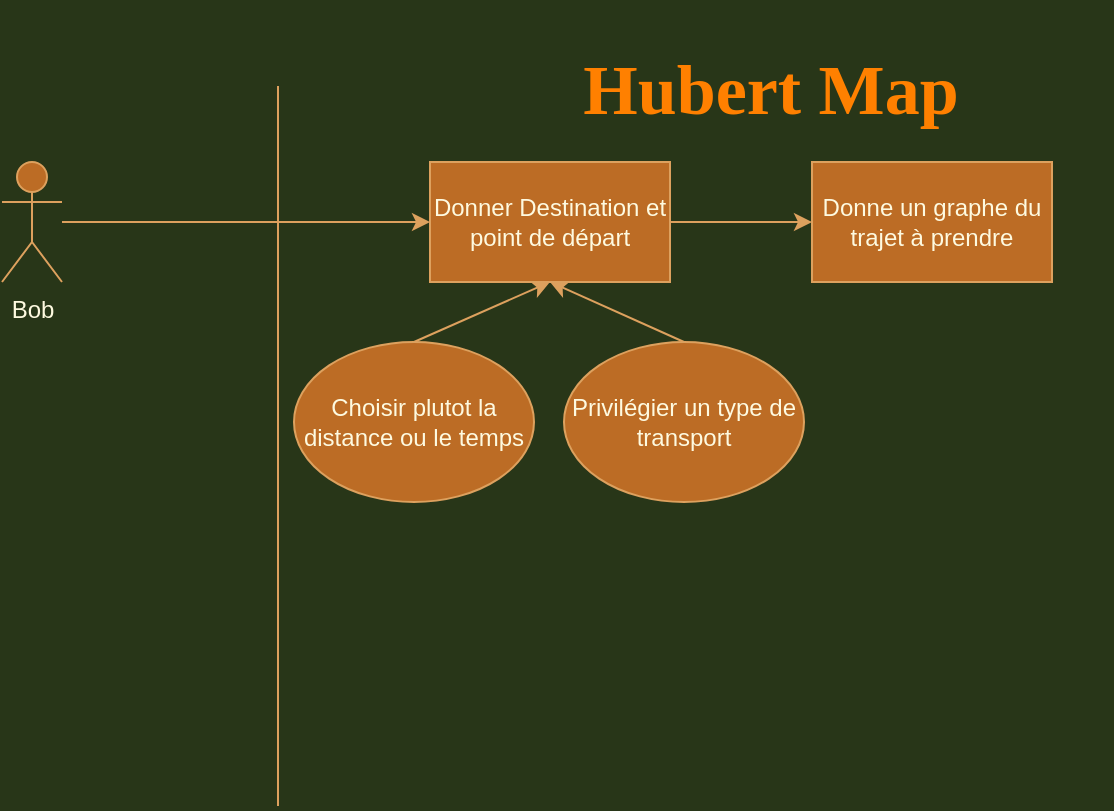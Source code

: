 <mxfile version="18.0.2" type="device"><diagram id="Tex4-CBb8j3FuUx9Lt-r" name="Page-1"><mxGraphModel dx="1038" dy="1733" grid="0" gridSize="10" guides="1" tooltips="1" connect="1" arrows="1" fold="1" page="1" pageScale="1" pageWidth="827" pageHeight="1169" background="#283618" math="0" shadow="0"><root><mxCell id="0"/><mxCell id="1" parent="0"/><mxCell id="YSe6gQM05ChUfIE0bVmh-7" style="edgeStyle=orthogonalEdgeStyle;rounded=0;orthogonalLoop=1;jettySize=auto;html=1;labelBackgroundColor=#283618;strokeColor=#DDA15E;fontColor=#FEFAE0;" edge="1" parent="1" source="YSe6gQM05ChUfIE0bVmh-1" target="YSe6gQM05ChUfIE0bVmh-8"><mxGeometry relative="1" as="geometry"><mxPoint x="470" y="110" as="targetPoint"/></mxGeometry></mxCell><mxCell id="YSe6gQM05ChUfIE0bVmh-1" value="Bob" style="shape=umlActor;verticalLabelPosition=bottom;verticalAlign=top;html=1;outlineConnect=0;fillColor=#BC6C25;strokeColor=#DDA15E;fontColor=#FEFAE0;" vertex="1" parent="1"><mxGeometry x="200" y="80" width="30" height="60" as="geometry"/></mxCell><mxCell id="YSe6gQM05ChUfIE0bVmh-6" value="" style="endArrow=none;html=1;rounded=0;labelBackgroundColor=#283618;strokeColor=#DDA15E;fontColor=#FEFAE0;" edge="1" parent="1"><mxGeometry width="50" height="50" relative="1" as="geometry"><mxPoint x="338" y="402" as="sourcePoint"/><mxPoint x="338" y="42" as="targetPoint"/></mxGeometry></mxCell><mxCell id="YSe6gQM05ChUfIE0bVmh-10" style="edgeStyle=orthogonalEdgeStyle;rounded=0;orthogonalLoop=1;jettySize=auto;html=1;exitX=1;exitY=0.5;exitDx=0;exitDy=0;entryX=0;entryY=0.5;entryDx=0;entryDy=0;labelBackgroundColor=#283618;strokeColor=#DDA15E;fontColor=#FEFAE0;" edge="1" parent="1" source="YSe6gQM05ChUfIE0bVmh-8" target="YSe6gQM05ChUfIE0bVmh-9"><mxGeometry relative="1" as="geometry"/></mxCell><mxCell id="YSe6gQM05ChUfIE0bVmh-8" value="Donner Destination et point de départ" style="rounded=0;whiteSpace=wrap;html=1;fillColor=#BC6C25;strokeColor=#DDA15E;fontColor=#FEFAE0;" vertex="1" parent="1"><mxGeometry x="414" y="80" width="120" height="60" as="geometry"/></mxCell><mxCell id="YSe6gQM05ChUfIE0bVmh-9" value="Donne un graphe du trajet à prendre" style="rounded=0;whiteSpace=wrap;html=1;fillColor=#BC6C25;strokeColor=#DDA15E;fontColor=#FEFAE0;" vertex="1" parent="1"><mxGeometry x="605" y="80" width="120" height="60" as="geometry"/></mxCell><mxCell id="YSe6gQM05ChUfIE0bVmh-11" value="Choisir plutot la distance ou le temps" style="ellipse;whiteSpace=wrap;html=1;fillColor=#BC6C25;strokeColor=#DDA15E;fontColor=#FEFAE0;" vertex="1" parent="1"><mxGeometry x="346" y="170" width="120" height="80" as="geometry"/></mxCell><mxCell id="YSe6gQM05ChUfIE0bVmh-12" value="Privilégier un type de transport" style="ellipse;whiteSpace=wrap;html=1;fillColor=#BC6C25;strokeColor=#DDA15E;fontColor=#FEFAE0;" vertex="1" parent="1"><mxGeometry x="481" y="170" width="120" height="80" as="geometry"/></mxCell><mxCell id="YSe6gQM05ChUfIE0bVmh-13" value="" style="endArrow=classic;html=1;rounded=0;exitX=0.5;exitY=0;exitDx=0;exitDy=0;entryX=0.5;entryY=1;entryDx=0;entryDy=0;labelBackgroundColor=#283618;strokeColor=#DDA15E;fontColor=#FEFAE0;" edge="1" parent="1" source="YSe6gQM05ChUfIE0bVmh-11" target="YSe6gQM05ChUfIE0bVmh-8"><mxGeometry width="50" height="50" relative="1" as="geometry"><mxPoint x="390" y="340" as="sourcePoint"/><mxPoint x="440" y="290" as="targetPoint"/></mxGeometry></mxCell><mxCell id="YSe6gQM05ChUfIE0bVmh-14" value="" style="endArrow=classic;html=1;rounded=0;exitX=0.5;exitY=0;exitDx=0;exitDy=0;entryX=0.5;entryY=1;entryDx=0;entryDy=0;labelBackgroundColor=#283618;strokeColor=#DDA15E;fontColor=#FEFAE0;" edge="1" parent="1" source="YSe6gQM05ChUfIE0bVmh-12" target="YSe6gQM05ChUfIE0bVmh-8"><mxGeometry width="50" height="50" relative="1" as="geometry"><mxPoint x="390" y="340" as="sourcePoint"/><mxPoint x="440" y="290" as="targetPoint"/></mxGeometry></mxCell><mxCell id="YSe6gQM05ChUfIE0bVmh-15" value="&lt;h1 style=&quot;font-size: 35px;&quot;&gt;&lt;font style=&quot;font-size: 35px;&quot; face=&quot;Verdana&quot; color=&quot;#FF8000&quot;&gt;Hubert Map&lt;/font&gt;&lt;/h1&gt;" style="text;html=1;strokeColor=none;fillColor=none;align=center;verticalAlign=middle;whiteSpace=wrap;rounded=0;sketch=0;fontColor=#FEFAE0;" vertex="1" parent="1"><mxGeometry x="414" y="18" width="341" height="52" as="geometry"/></mxCell></root></mxGraphModel></diagram></mxfile>